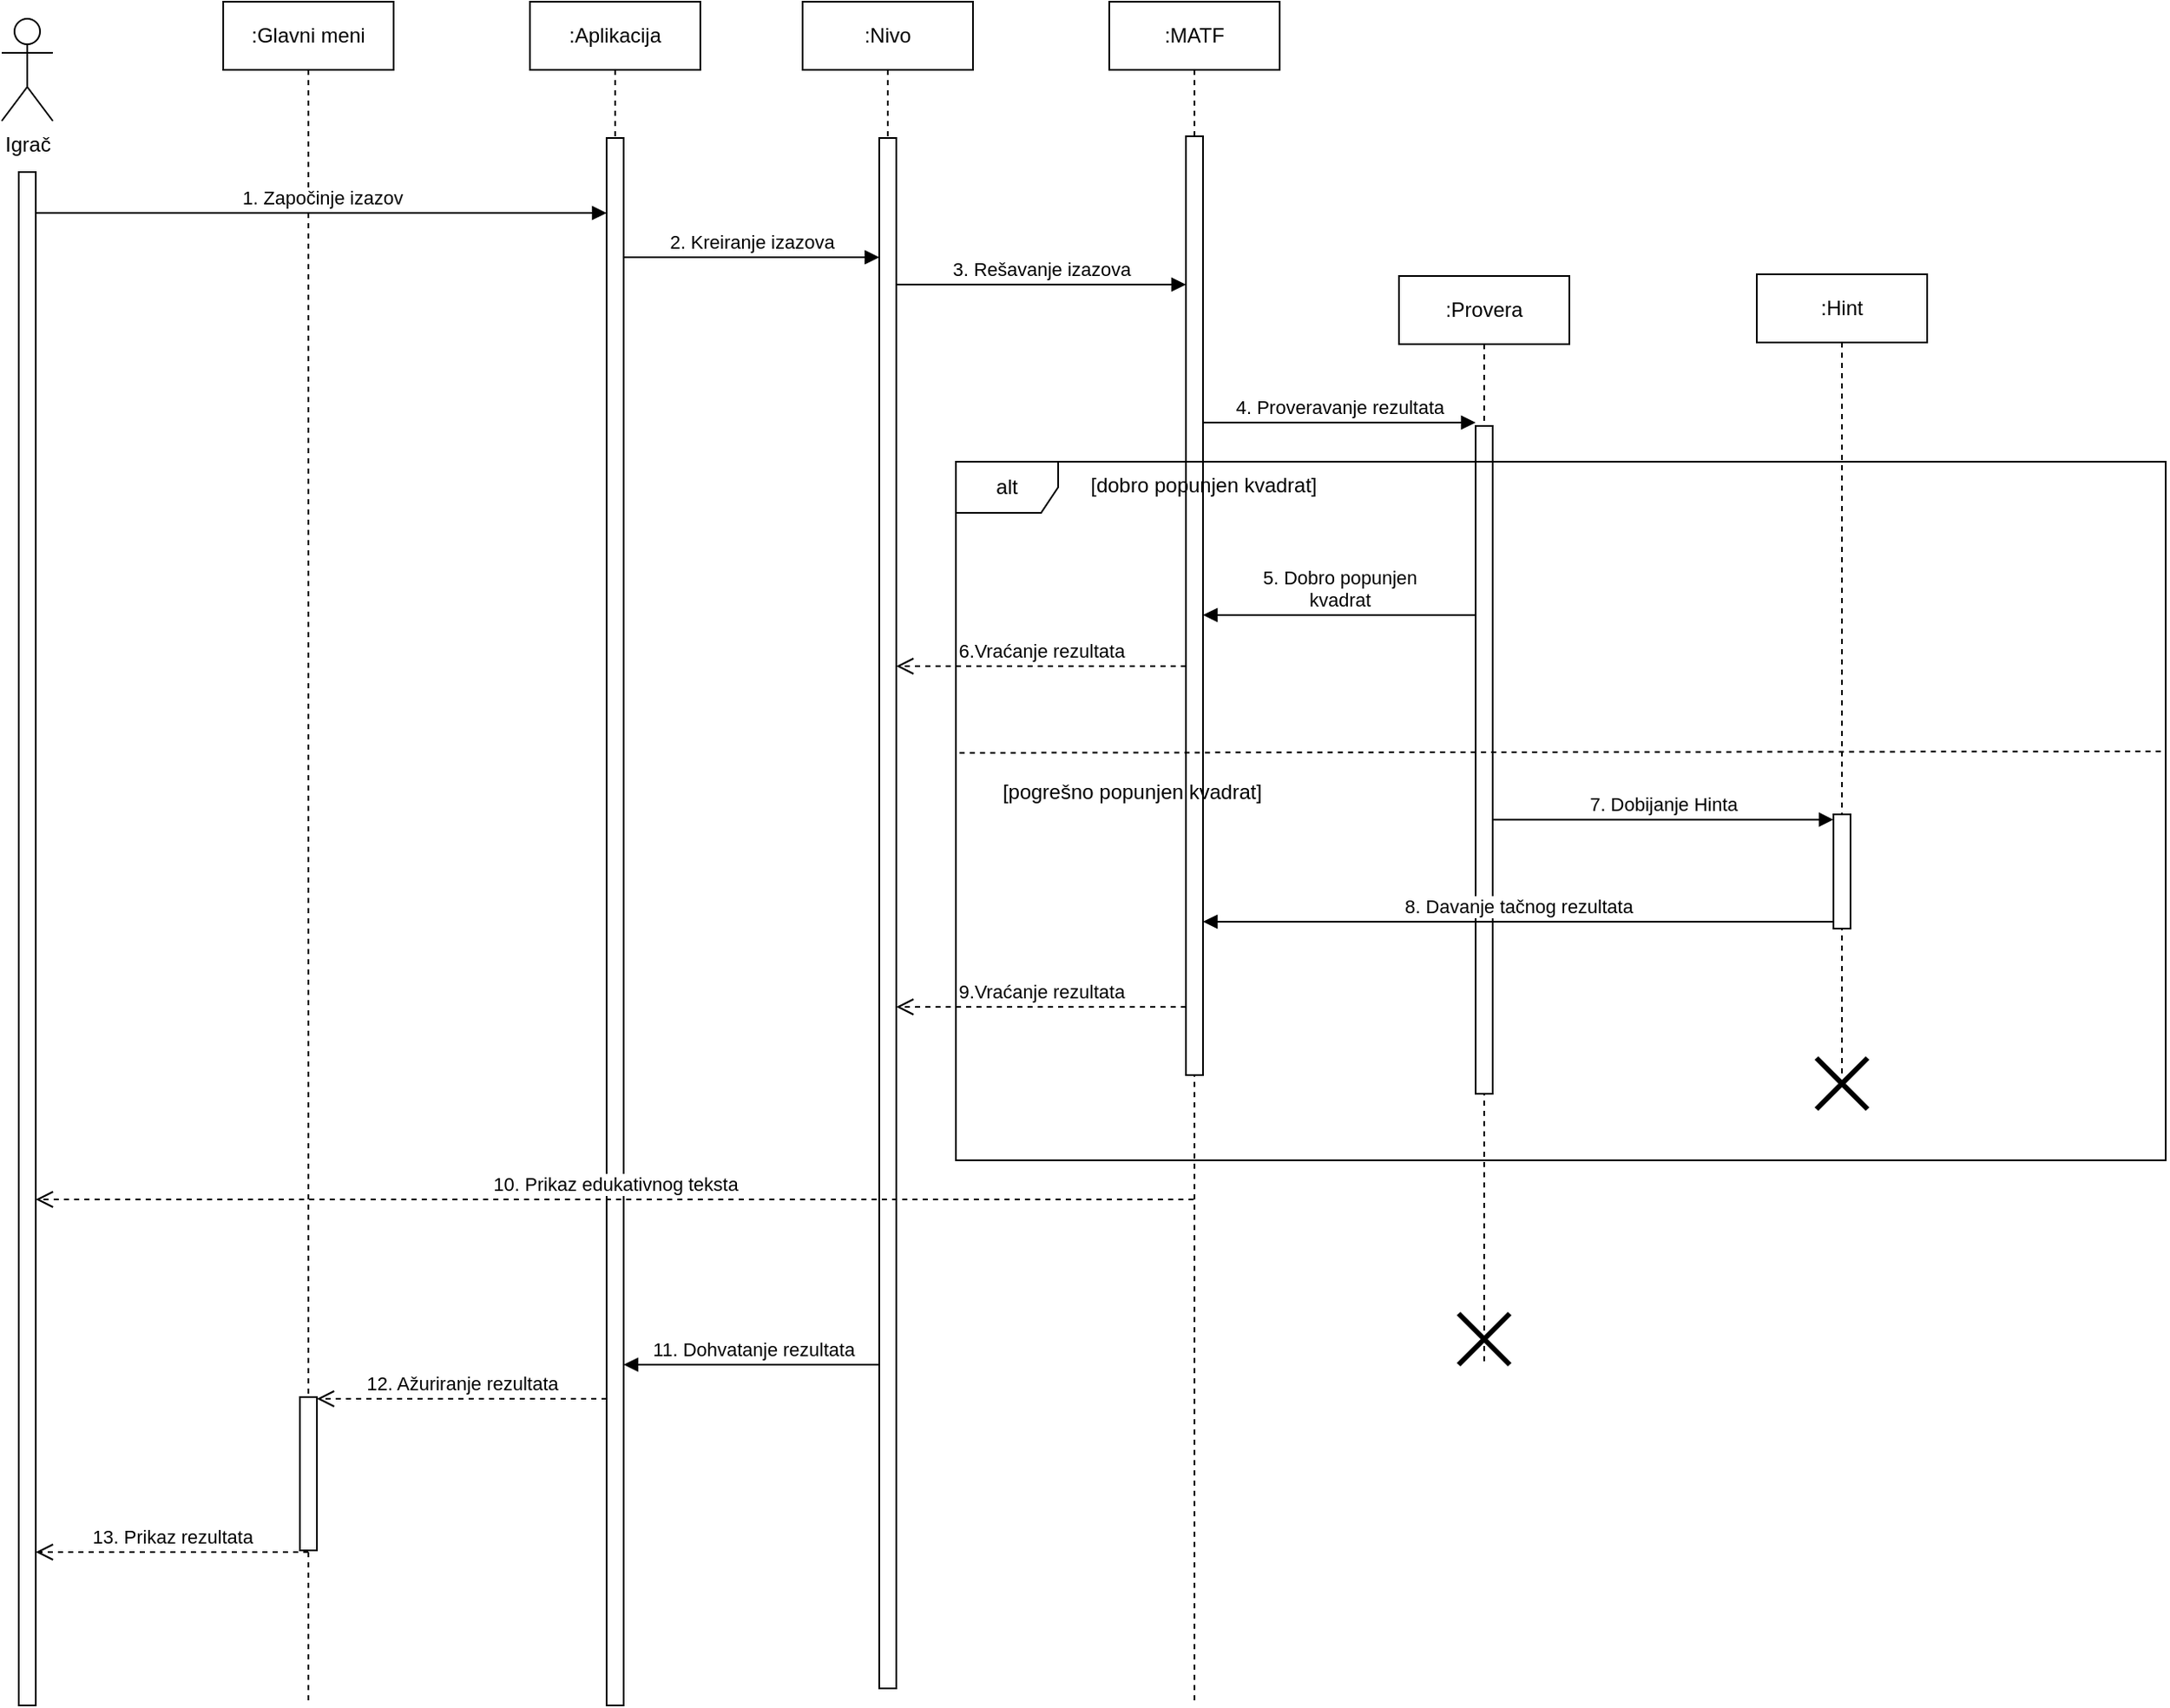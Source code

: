<mxfile version="22.1.15" type="github">
  <diagram name="Page-1" id="2YBvvXClWsGukQMizWep">
    <mxGraphModel dx="1591" dy="879" grid="1" gridSize="10" guides="1" tooltips="1" connect="1" arrows="1" fold="1" page="1" pageScale="1" pageWidth="850" pageHeight="1100" math="0" shadow="0">
      <root>
        <mxCell id="0" />
        <mxCell id="1" parent="0" />
        <mxCell id="_te6tKPuIWhx5ogqJqk4-7" value="Igrač" style="shape=umlActor;verticalLabelPosition=bottom;verticalAlign=top;html=1;outlineConnect=0;" vertex="1" parent="1">
          <mxGeometry x="70" y="50" width="30" height="60" as="geometry" />
        </mxCell>
        <mxCell id="_te6tKPuIWhx5ogqJqk4-8" value="" style="rounded=0;whiteSpace=wrap;html=1;direction=south;" vertex="1" parent="1">
          <mxGeometry x="80" y="140" width="10" height="900" as="geometry" />
        </mxCell>
        <mxCell id="_te6tKPuIWhx5ogqJqk4-9" value="&lt;div&gt;:Glavni meni&lt;/div&gt;" style="shape=umlLifeline;perimeter=lifelinePerimeter;whiteSpace=wrap;html=1;container=0;dropTarget=0;collapsible=0;recursiveResize=0;outlineConnect=0;portConstraint=eastwest;newEdgeStyle={&quot;edgeStyle&quot;:&quot;elbowEdgeStyle&quot;,&quot;elbow&quot;:&quot;vertical&quot;,&quot;curved&quot;:0,&quot;rounded&quot;:0};" vertex="1" parent="1">
          <mxGeometry x="200" y="40" width="100" height="1000" as="geometry" />
        </mxCell>
        <mxCell id="_te6tKPuIWhx5ogqJqk4-10" value="" style="html=1;points=[];perimeter=orthogonalPerimeter;outlineConnect=0;targetShapes=umlLifeline;portConstraint=eastwest;newEdgeStyle={&quot;edgeStyle&quot;:&quot;elbowEdgeStyle&quot;,&quot;elbow&quot;:&quot;vertical&quot;,&quot;curved&quot;:0,&quot;rounded&quot;:0};" vertex="1" parent="_te6tKPuIWhx5ogqJqk4-9">
          <mxGeometry x="45" y="819" width="10" height="90" as="geometry" />
        </mxCell>
        <mxCell id="_te6tKPuIWhx5ogqJqk4-11" value=":Aplikacija" style="shape=umlLifeline;perimeter=lifelinePerimeter;whiteSpace=wrap;html=1;container=0;dropTarget=0;collapsible=0;recursiveResize=0;outlineConnect=0;portConstraint=eastwest;newEdgeStyle={&quot;edgeStyle&quot;:&quot;elbowEdgeStyle&quot;,&quot;elbow&quot;:&quot;vertical&quot;,&quot;curved&quot;:0,&quot;rounded&quot;:0};" vertex="1" parent="1">
          <mxGeometry x="380" y="40" width="100" height="1000" as="geometry" />
        </mxCell>
        <mxCell id="_te6tKPuIWhx5ogqJqk4-12" value="" style="html=1;points=[];perimeter=orthogonalPerimeter;outlineConnect=0;targetShapes=umlLifeline;portConstraint=eastwest;newEdgeStyle={&quot;edgeStyle&quot;:&quot;elbowEdgeStyle&quot;,&quot;elbow&quot;:&quot;vertical&quot;,&quot;curved&quot;:0,&quot;rounded&quot;:0};" vertex="1" parent="_te6tKPuIWhx5ogqJqk4-11">
          <mxGeometry x="45" y="80" width="10" height="920" as="geometry" />
        </mxCell>
        <mxCell id="_te6tKPuIWhx5ogqJqk4-13" value=":Nivo" style="shape=umlLifeline;perimeter=lifelinePerimeter;whiteSpace=wrap;html=1;container=0;dropTarget=0;collapsible=0;recursiveResize=0;outlineConnect=0;portConstraint=eastwest;newEdgeStyle={&quot;edgeStyle&quot;:&quot;elbowEdgeStyle&quot;,&quot;elbow&quot;:&quot;vertical&quot;,&quot;curved&quot;:0,&quot;rounded&quot;:0};" vertex="1" parent="1">
          <mxGeometry x="540" y="40" width="100" height="990" as="geometry" />
        </mxCell>
        <mxCell id="_te6tKPuIWhx5ogqJqk4-14" value="" style="html=1;points=[];perimeter=orthogonalPerimeter;outlineConnect=0;targetShapes=umlLifeline;portConstraint=eastwest;newEdgeStyle={&quot;edgeStyle&quot;:&quot;elbowEdgeStyle&quot;,&quot;elbow&quot;:&quot;vertical&quot;,&quot;curved&quot;:0,&quot;rounded&quot;:0};" vertex="1" parent="_te6tKPuIWhx5ogqJqk4-13">
          <mxGeometry x="45" y="80" width="10" height="910" as="geometry" />
        </mxCell>
        <mxCell id="_te6tKPuIWhx5ogqJqk4-15" value="&lt;div&gt;:MATF&lt;/div&gt;" style="shape=umlLifeline;perimeter=lifelinePerimeter;whiteSpace=wrap;html=1;container=0;dropTarget=0;collapsible=0;recursiveResize=0;outlineConnect=0;portConstraint=eastwest;newEdgeStyle={&quot;edgeStyle&quot;:&quot;elbowEdgeStyle&quot;,&quot;elbow&quot;:&quot;vertical&quot;,&quot;curved&quot;:0,&quot;rounded&quot;:0};" vertex="1" parent="1">
          <mxGeometry x="720" y="40" width="100" height="1000" as="geometry" />
        </mxCell>
        <mxCell id="_te6tKPuIWhx5ogqJqk4-16" value="" style="html=1;points=[];perimeter=orthogonalPerimeter;outlineConnect=0;targetShapes=umlLifeline;portConstraint=eastwest;newEdgeStyle={&quot;edgeStyle&quot;:&quot;elbowEdgeStyle&quot;,&quot;elbow&quot;:&quot;vertical&quot;,&quot;curved&quot;:0,&quot;rounded&quot;:0};" vertex="1" parent="_te6tKPuIWhx5ogqJqk4-15">
          <mxGeometry x="45" y="79" width="10" height="551" as="geometry" />
        </mxCell>
        <mxCell id="_te6tKPuIWhx5ogqJqk4-17" value="1. Započinje izazov" style="html=1;verticalAlign=bottom;endArrow=block;edgeStyle=elbowEdgeStyle;elbow=vertical;curved=0;rounded=0;" edge="1" parent="1">
          <mxGeometry x="-0.0" relative="1" as="geometry">
            <mxPoint x="90" y="164" as="sourcePoint" />
            <Array as="points">
              <mxPoint x="175" y="164" />
            </Array>
            <mxPoint x="425" y="164" as="targetPoint" />
            <mxPoint as="offset" />
          </mxGeometry>
        </mxCell>
        <mxCell id="_te6tKPuIWhx5ogqJqk4-18" value="2. Kreiranje izazova" style="html=1;verticalAlign=bottom;endArrow=block;edgeStyle=elbowEdgeStyle;elbow=vertical;curved=0;rounded=0;" edge="1" parent="1" source="_te6tKPuIWhx5ogqJqk4-12" target="_te6tKPuIWhx5ogqJqk4-14">
          <mxGeometry relative="1" as="geometry">
            <mxPoint x="440" y="190" as="sourcePoint" />
            <Array as="points">
              <mxPoint x="525" y="190" />
            </Array>
            <mxPoint x="570" y="190" as="targetPoint" />
          </mxGeometry>
        </mxCell>
        <mxCell id="_te6tKPuIWhx5ogqJqk4-19" value="3. Rešavanje izazova" style="html=1;verticalAlign=bottom;endArrow=block;edgeStyle=elbowEdgeStyle;elbow=vertical;curved=0;rounded=0;" edge="1" parent="1">
          <mxGeometry relative="1" as="geometry">
            <mxPoint x="595" y="206" as="sourcePoint" />
            <Array as="points">
              <mxPoint x="685" y="206" />
            </Array>
            <mxPoint x="765" y="206" as="targetPoint" />
          </mxGeometry>
        </mxCell>
        <mxCell id="_te6tKPuIWhx5ogqJqk4-21" value=":Provera" style="shape=umlLifeline;perimeter=lifelinePerimeter;whiteSpace=wrap;html=1;container=0;dropTarget=0;collapsible=0;recursiveResize=0;outlineConnect=0;portConstraint=eastwest;newEdgeStyle={&quot;edgeStyle&quot;:&quot;elbowEdgeStyle&quot;,&quot;elbow&quot;:&quot;vertical&quot;,&quot;curved&quot;:0,&quot;rounded&quot;:0};" vertex="1" parent="1">
          <mxGeometry x="890" y="201" width="100" height="639" as="geometry" />
        </mxCell>
        <mxCell id="_te6tKPuIWhx5ogqJqk4-22" value="" style="html=1;points=[];perimeter=orthogonalPerimeter;outlineConnect=0;targetShapes=umlLifeline;portConstraint=eastwest;newEdgeStyle={&quot;edgeStyle&quot;:&quot;elbowEdgeStyle&quot;,&quot;elbow&quot;:&quot;vertical&quot;,&quot;curved&quot;:0,&quot;rounded&quot;:0};" vertex="1" parent="_te6tKPuIWhx5ogqJqk4-21">
          <mxGeometry x="45" y="88" width="10" height="392" as="geometry" />
        </mxCell>
        <mxCell id="_te6tKPuIWhx5ogqJqk4-36" value="" style="shape=umlDestroy;whiteSpace=wrap;html=1;strokeWidth=3;targetShapes=umlLifeline;" vertex="1" parent="_te6tKPuIWhx5ogqJqk4-21">
          <mxGeometry x="35" y="609" width="30" height="30" as="geometry" />
        </mxCell>
        <mxCell id="_te6tKPuIWhx5ogqJqk4-23" value=":Hint" style="shape=umlLifeline;perimeter=lifelinePerimeter;whiteSpace=wrap;html=1;container=0;dropTarget=0;collapsible=0;recursiveResize=0;outlineConnect=0;portConstraint=eastwest;newEdgeStyle={&quot;edgeStyle&quot;:&quot;elbowEdgeStyle&quot;,&quot;elbow&quot;:&quot;vertical&quot;,&quot;curved&quot;:0,&quot;rounded&quot;:0};" vertex="1" parent="1">
          <mxGeometry x="1100" y="200" width="100" height="470" as="geometry" />
        </mxCell>
        <mxCell id="_te6tKPuIWhx5ogqJqk4-24" value="" style="html=1;points=[];perimeter=orthogonalPerimeter;outlineConnect=0;targetShapes=umlLifeline;portConstraint=eastwest;newEdgeStyle={&quot;edgeStyle&quot;:&quot;elbowEdgeStyle&quot;,&quot;elbow&quot;:&quot;vertical&quot;,&quot;curved&quot;:0,&quot;rounded&quot;:0};" vertex="1" parent="_te6tKPuIWhx5ogqJqk4-23">
          <mxGeometry x="45" y="317" width="10" height="67" as="geometry" />
        </mxCell>
        <mxCell id="_te6tKPuIWhx5ogqJqk4-25" value="alt" style="shape=umlFrame;whiteSpace=wrap;html=1;pointerEvents=0;" vertex="1" parent="1">
          <mxGeometry x="630" y="310" width="710" height="410" as="geometry" />
        </mxCell>
        <mxCell id="_te6tKPuIWhx5ogqJqk4-26" value="4. Proveravanje rezultata" style="html=1;verticalAlign=bottom;endArrow=block;edgeStyle=elbowEdgeStyle;elbow=vertical;curved=0;rounded=0;" edge="1" parent="1">
          <mxGeometry relative="1" as="geometry">
            <mxPoint x="775" y="287" as="sourcePoint" />
            <Array as="points">
              <mxPoint x="865" y="287" />
            </Array>
            <mxPoint x="935" y="287" as="targetPoint" />
          </mxGeometry>
        </mxCell>
        <mxCell id="_te6tKPuIWhx5ogqJqk4-28" value="" style="endArrow=none;dashed=1;html=1;rounded=0;exitX=0.003;exitY=0.507;exitDx=0;exitDy=0;exitPerimeter=0;" edge="1" parent="1">
          <mxGeometry width="50" height="50" relative="1" as="geometry">
            <mxPoint x="632.13" y="480.87" as="sourcePoint" />
            <mxPoint x="1340" y="480" as="targetPoint" />
          </mxGeometry>
        </mxCell>
        <mxCell id="_te6tKPuIWhx5ogqJqk4-29" value="&lt;div&gt;[dobro popunjen kvadrat]&lt;/div&gt;" style="text;html=1;align=center;verticalAlign=middle;resizable=0;points=[];autosize=1;strokeColor=none;fillColor=none;" vertex="1" parent="1">
          <mxGeometry x="695" y="309" width="160" height="30" as="geometry" />
        </mxCell>
        <mxCell id="_te6tKPuIWhx5ogqJqk4-30" value="10. Prikaz edukativnog teksta" style="html=1;verticalAlign=bottom;endArrow=open;dashed=1;endSize=8;edgeStyle=elbowEdgeStyle;elbow=vertical;curved=0;rounded=0;" edge="1" parent="1">
          <mxGeometry x="0.001" relative="1" as="geometry">
            <mxPoint x="90" y="743" as="targetPoint" />
            <Array as="points">
              <mxPoint x="689" y="743" />
            </Array>
            <mxPoint x="769.5" y="743" as="sourcePoint" />
            <mxPoint as="offset" />
          </mxGeometry>
        </mxCell>
        <mxCell id="_te6tKPuIWhx5ogqJqk4-31" value="6.Vraćanje rezultata" style="html=1;verticalAlign=bottom;endArrow=open;dashed=1;endSize=8;edgeStyle=elbowEdgeStyle;elbow=vertical;curved=0;rounded=0;" edge="1" parent="1">
          <mxGeometry relative="1" as="geometry">
            <mxPoint x="595" y="430" as="targetPoint" />
            <Array as="points">
              <mxPoint x="685" y="430" />
            </Array>
            <mxPoint x="765" y="430" as="sourcePoint" />
          </mxGeometry>
        </mxCell>
        <mxCell id="_te6tKPuIWhx5ogqJqk4-32" value="&lt;div&gt;5. Dobro popunjen&lt;/div&gt;&lt;div&gt;kvadrat&lt;br&gt;&lt;/div&gt;" style="html=1;verticalAlign=bottom;endArrow=block;edgeStyle=elbowEdgeStyle;elbow=vertical;curved=0;rounded=0;" edge="1" parent="1" target="_te6tKPuIWhx5ogqJqk4-16">
          <mxGeometry relative="1" as="geometry">
            <mxPoint x="935" y="400" as="sourcePoint" />
            <Array as="points">
              <mxPoint x="860" y="400" />
            </Array>
            <mxPoint x="780" y="400" as="targetPoint" />
          </mxGeometry>
        </mxCell>
        <mxCell id="_te6tKPuIWhx5ogqJqk4-35" value="" style="shape=umlDestroy;whiteSpace=wrap;html=1;strokeWidth=3;targetShapes=umlLifeline;" vertex="1" parent="1">
          <mxGeometry x="1135" y="660" width="30" height="30" as="geometry" />
        </mxCell>
        <mxCell id="_te6tKPuIWhx5ogqJqk4-37" value="12. Ažuriranje rezultata" style="html=1;verticalAlign=bottom;endArrow=open;dashed=1;endSize=8;edgeStyle=elbowEdgeStyle;elbow=vertical;curved=0;rounded=0;" edge="1" parent="1">
          <mxGeometry relative="1" as="geometry">
            <mxPoint x="255" y="860" as="targetPoint" />
            <Array as="points">
              <mxPoint x="350" y="860" />
            </Array>
            <mxPoint x="425" y="860" as="sourcePoint" />
          </mxGeometry>
        </mxCell>
        <mxCell id="_te6tKPuIWhx5ogqJqk4-38" value="11. Dohvatanje rezultata" style="html=1;verticalAlign=bottom;endArrow=block;edgeStyle=elbowEdgeStyle;elbow=vertical;curved=0;rounded=0;" edge="1" parent="1" target="_te6tKPuIWhx5ogqJqk4-12">
          <mxGeometry relative="1" as="geometry">
            <mxPoint x="585" y="841.43" as="sourcePoint" />
            <Array as="points">
              <mxPoint x="650" y="840" />
            </Array>
            <mxPoint x="440" y="840.0" as="targetPoint" />
          </mxGeometry>
        </mxCell>
        <mxCell id="_te6tKPuIWhx5ogqJqk4-40" value="13. Prikaz rezultata" style="html=1;verticalAlign=bottom;endArrow=open;dashed=1;endSize=8;edgeStyle=elbowEdgeStyle;elbow=vertical;curved=0;rounded=0;" edge="1" parent="1">
          <mxGeometry relative="1" as="geometry">
            <mxPoint x="90" y="950" as="targetPoint" />
            <Array as="points">
              <mxPoint x="175" y="950" />
            </Array>
            <mxPoint x="250" y="950" as="sourcePoint" />
          </mxGeometry>
        </mxCell>
        <mxCell id="_te6tKPuIWhx5ogqJqk4-41" value="7. Dobijanje Hinta" style="html=1;verticalAlign=bottom;endArrow=block;edgeStyle=elbowEdgeStyle;elbow=vertical;curved=0;rounded=0;" edge="1" parent="1" source="_te6tKPuIWhx5ogqJqk4-22" target="_te6tKPuIWhx5ogqJqk4-24">
          <mxGeometry relative="1" as="geometry">
            <mxPoint x="950" y="520.08" as="sourcePoint" />
            <Array as="points">
              <mxPoint x="1035" y="520.08" />
            </Array>
            <mxPoint x="1120" y="520.08" as="targetPoint" />
          </mxGeometry>
        </mxCell>
        <mxCell id="_te6tKPuIWhx5ogqJqk4-42" value="&lt;div&gt;[pogrešno popunjen kvadrat]&lt;/div&gt;" style="text;html=1;align=center;verticalAlign=middle;resizable=0;points=[];autosize=1;strokeColor=none;fillColor=none;" vertex="1" parent="1">
          <mxGeometry x="643" y="489" width="180" height="30" as="geometry" />
        </mxCell>
        <mxCell id="_te6tKPuIWhx5ogqJqk4-43" value="8. Davanje tačnog rezultata" style="html=1;verticalAlign=bottom;endArrow=block;edgeStyle=elbowEdgeStyle;elbow=vertical;curved=0;rounded=0;" edge="1" parent="1" source="_te6tKPuIWhx5ogqJqk4-24" target="_te6tKPuIWhx5ogqJqk4-16">
          <mxGeometry relative="1" as="geometry">
            <mxPoint x="1134" y="580" as="sourcePoint" />
            <Array as="points">
              <mxPoint x="1059" y="580" />
            </Array>
            <mxPoint x="969" y="580" as="targetPoint" />
          </mxGeometry>
        </mxCell>
        <mxCell id="_te6tKPuIWhx5ogqJqk4-45" value="9.Vraćanje rezultata" style="html=1;verticalAlign=bottom;endArrow=open;dashed=1;endSize=8;edgeStyle=elbowEdgeStyle;elbow=vertical;curved=0;rounded=0;" edge="1" parent="1">
          <mxGeometry relative="1" as="geometry">
            <mxPoint x="595" y="630" as="targetPoint" />
            <Array as="points">
              <mxPoint x="685" y="630" />
            </Array>
            <mxPoint x="765" y="630" as="sourcePoint" />
          </mxGeometry>
        </mxCell>
      </root>
    </mxGraphModel>
  </diagram>
</mxfile>
